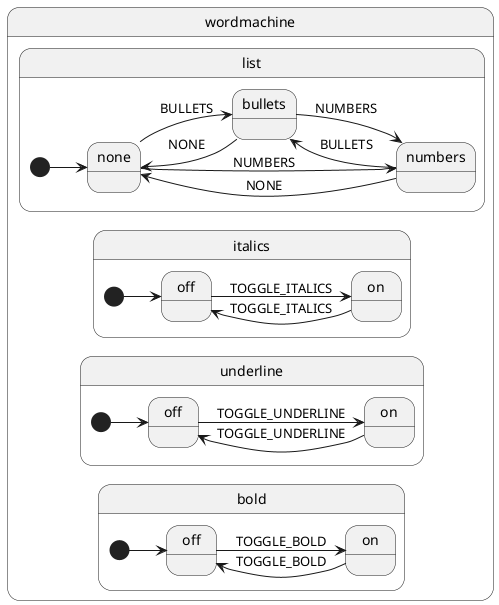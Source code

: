 @startuml
left to right direction
state "wordmachine" as wordmachine {
  state "bold" as wordmachine.bold {
    [*] --> wordmachine.bold.off

    state "on" as wordmachine.bold.on {
      wordmachine.bold.on --> wordmachine.bold.off : TOGGLE_BOLD
    }

    state "off" as wordmachine.bold.off {
      wordmachine.bold.off --> wordmachine.bold.on : TOGGLE_BOLD
    }
  }

  state "underline" as wordmachine.underline {
    [*] --> wordmachine.underline.off

    state "on" as wordmachine.underline.on {
      wordmachine.underline.on --> wordmachine.underline.off : TOGGLE_UNDERLINE
    }

    state "off" as wordmachine.underline.off {
      wordmachine.underline.off --> wordmachine.underline.on : TOGGLE_UNDERLINE
    }
  }

  state "italics" as wordmachine.italics {
    [*] --> wordmachine.italics.off

    state "on" as wordmachine.italics.on {
      wordmachine.italics.on --> wordmachine.italics.off : TOGGLE_ITALICS
    }

    state "off" as wordmachine.italics.off {
      wordmachine.italics.off --> wordmachine.italics.on : TOGGLE_ITALICS
    }
  }

  state "list" as wordmachine.list {
    [*] --> wordmachine.list.none

    state "none" as wordmachine.list.none {
      wordmachine.list.none --> wordmachine.list.bullets : BULLETS
      wordmachine.list.none --> wordmachine.list.numbers : NUMBERS
    }

    state "bullets" as wordmachine.list.bullets {
      wordmachine.list.bullets --> wordmachine.list.none : NONE
      wordmachine.list.bullets --> wordmachine.list.numbers : NUMBERS
    }

    state "numbers" as wordmachine.list.numbers {
      wordmachine.list.numbers --> wordmachine.list.bullets : BULLETS
      wordmachine.list.numbers --> wordmachine.list.none : NONE
    }
  }
}
@enduml
